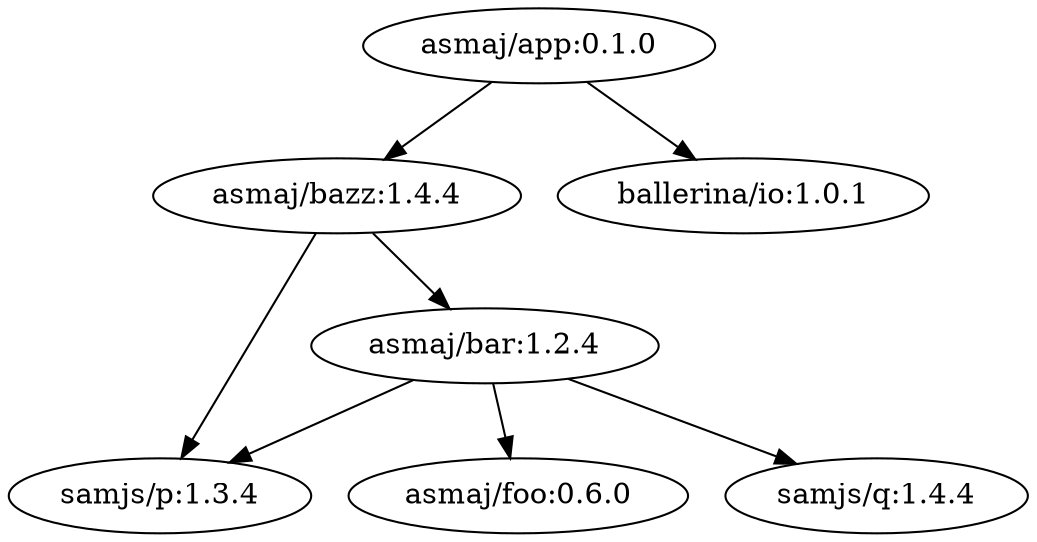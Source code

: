 digraph "example1" {
    "asmaj/app:0.1.0" -> "asmaj/bazz:1.4.4"
    "asmaj/app:0.1.0" -> "ballerina/io:1.0.1"
    "asmaj/bazz:1.4.4" -> "asmaj/bar:1.2.4"
    "asmaj/bazz:1.4.4" -> "samjs/p:1.3.4"
    "asmaj/bar:1.2.4" -> "asmaj/foo:0.6.0"
    "asmaj/bar:1.2.4" -> "samjs/p:1.3.4"
    "asmaj/bar:1.2.4" -> "samjs/q:1.4.4"
}
